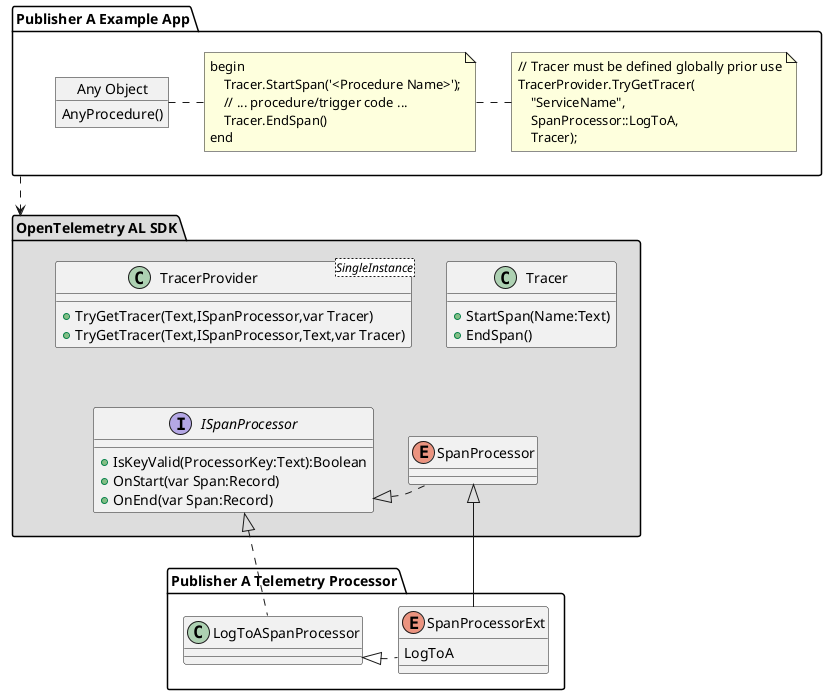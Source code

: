 @startuml
package "Publisher A Example App" as ExampleApp {
    object "Any Object" as AnyObject {
        AnyProcedure()
    }
    note right
    begin
        Tracer.StartSpan('<Procedure Name>');
        // ... procedure/trigger code ...
        Tracer.EndSpan()
    end
    end note
    note right
    // Tracer must be defined globally prior use
    TracerProvider.TryGetTracer(
        "ServiceName",
        SpanProcessor::LogToA,
        Tracer);
    end note
}
package "OpenTelemetry AL SDK" as OpenTelemetry #DDDDDD {
    class TracerProvider <SingleInstance> {
        +TryGetTracer(Text,ISpanProcessor,var Tracer)
        +TryGetTracer(Text,ISpanProcessor,Text,var Tracer)
    }
    class Tracer {
        +StartSpan(Name:Text)
        +EndSpan()
    }
    interface ISpanProcessor {
        +IsKeyValid(ProcessorKey:Text):Boolean
        +OnStart(var Span:Record)
        +OnEnd(var Span:Record)
    }
    enum SpanProcessor
    ISpanProcessor <|.. SpanProcessor

    TracerProvider -[hidden]> Tracer
    ISpanProcessor -[hidden]> SpanProcessor
    TracerProvider -[hidden]-> ISpanProcessor
}
ExampleApp ..> OpenTelemetry
package "Publisher A Telemetry Processor" as TelemetryProcessor {
    class LogToASpanProcessor
    enum SpanProcessorExt {
        LogToA
    }
    ISpanProcessor <|. LogToASpanProcessor
    SpanProcessor <|- SpanProcessorExt
    LogToASpanProcessor <|.. SpanProcessorExt
    LogToASpanProcessor -[hidden]> SpanProcessorExt
    SpanProcessor -[hidden]-> LogToASpanProcessor
}
@enduml